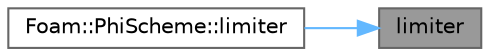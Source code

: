 digraph "limiter"
{
 // LATEX_PDF_SIZE
  bgcolor="transparent";
  edge [fontname=Helvetica,fontsize=10,labelfontname=Helvetica,labelfontsize=10];
  node [fontname=Helvetica,fontsize=10,shape=box,height=0.2,width=0.4];
  rankdir="RL";
  Node1 [id="Node000001",label="limiter",height=0.2,width=0.4,color="gray40", fillcolor="grey60", style="filled", fontcolor="black",tooltip=" "];
  Node1 -> Node2 [id="edge1_Node000001_Node000002",dir="back",color="steelblue1",style="solid",tooltip=" "];
  Node2 [id="Node000002",label="Foam::PhiScheme::limiter",height=0.2,width=0.4,color="grey40", fillcolor="white", style="filled",URL="$classFoam_1_1PhiScheme.html#ab5b7fd4ec9a566fa360765146f0c4f4f",tooltip=" "];
}
